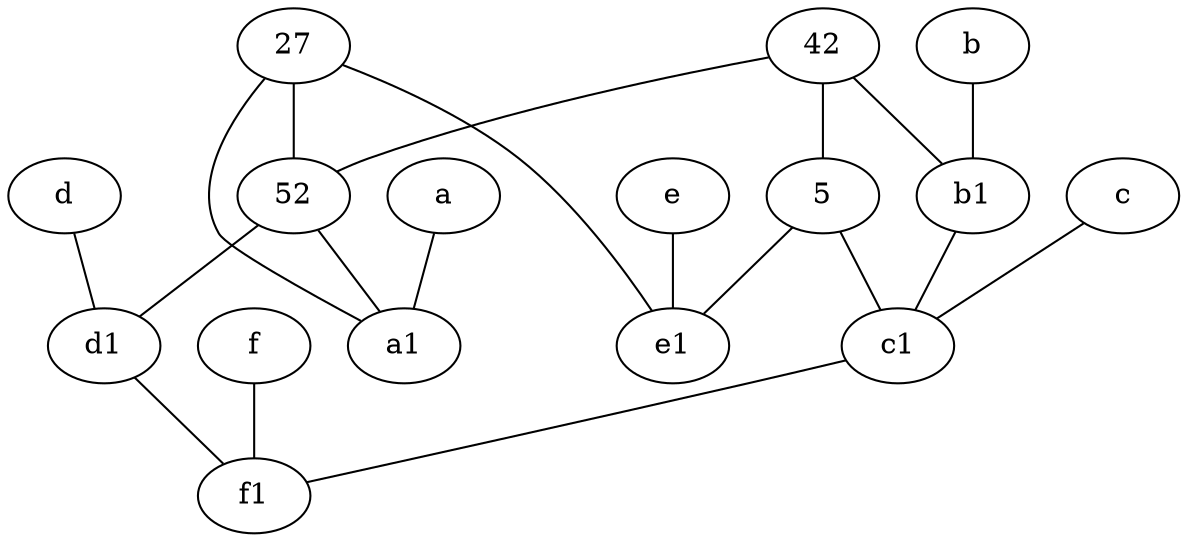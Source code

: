graph {
	node [labelfontsize=50]
	d [labelfontsize=50 pos="2,5!"]
	f [labelfontsize=50 pos="3,9!"]
	d1 [labelfontsize=50 pos="3,5!"]
	e [labelfontsize=50 pos="7,9!"]
	a1 [labelfontsize=50 pos="8,3!"]
	a [labelfontsize=50 pos="8,2!"]
	f1 [labelfontsize=50 pos="3,8!"]
	5 [labelfontsize=50]
	27 [labelfontsize=50]
	b [labelfontsize=50 pos="10,4!"]
	c1 [labelfontsize=50 pos="4.5,3!"]
	c [labelfontsize=50 pos="4.5,2!"]
	42 [labelfontsize=50]
	b1 [labelfontsize=50 pos="9,4!"]
	52 [labelfontsize=50]
	e1 [labelfontsize=50 pos="7,7!"]
	52 -- a1
	c -- c1
	a -- a1
	42 -- 52
	42 -- b1
	c1 -- f1
	27 -- a1
	e -- e1
	d1 -- f1
	f -- f1
	5 -- c1
	52 -- d1
	42 -- 5
	5 -- e1
	27 -- e1
	b -- b1
	27 -- 52
	d -- d1
	b1 -- c1
}
